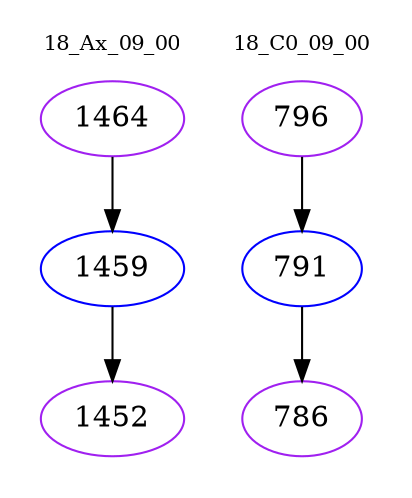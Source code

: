 digraph{
subgraph cluster_0 {
color = white
label = "18_Ax_09_00";
fontsize=10;
T0_1464 [label="1464", color="purple"]
T0_1464 -> T0_1459 [color="black"]
T0_1459 [label="1459", color="blue"]
T0_1459 -> T0_1452 [color="black"]
T0_1452 [label="1452", color="purple"]
}
subgraph cluster_1 {
color = white
label = "18_C0_09_00";
fontsize=10;
T1_796 [label="796", color="purple"]
T1_796 -> T1_791 [color="black"]
T1_791 [label="791", color="blue"]
T1_791 -> T1_786 [color="black"]
T1_786 [label="786", color="purple"]
}
}
